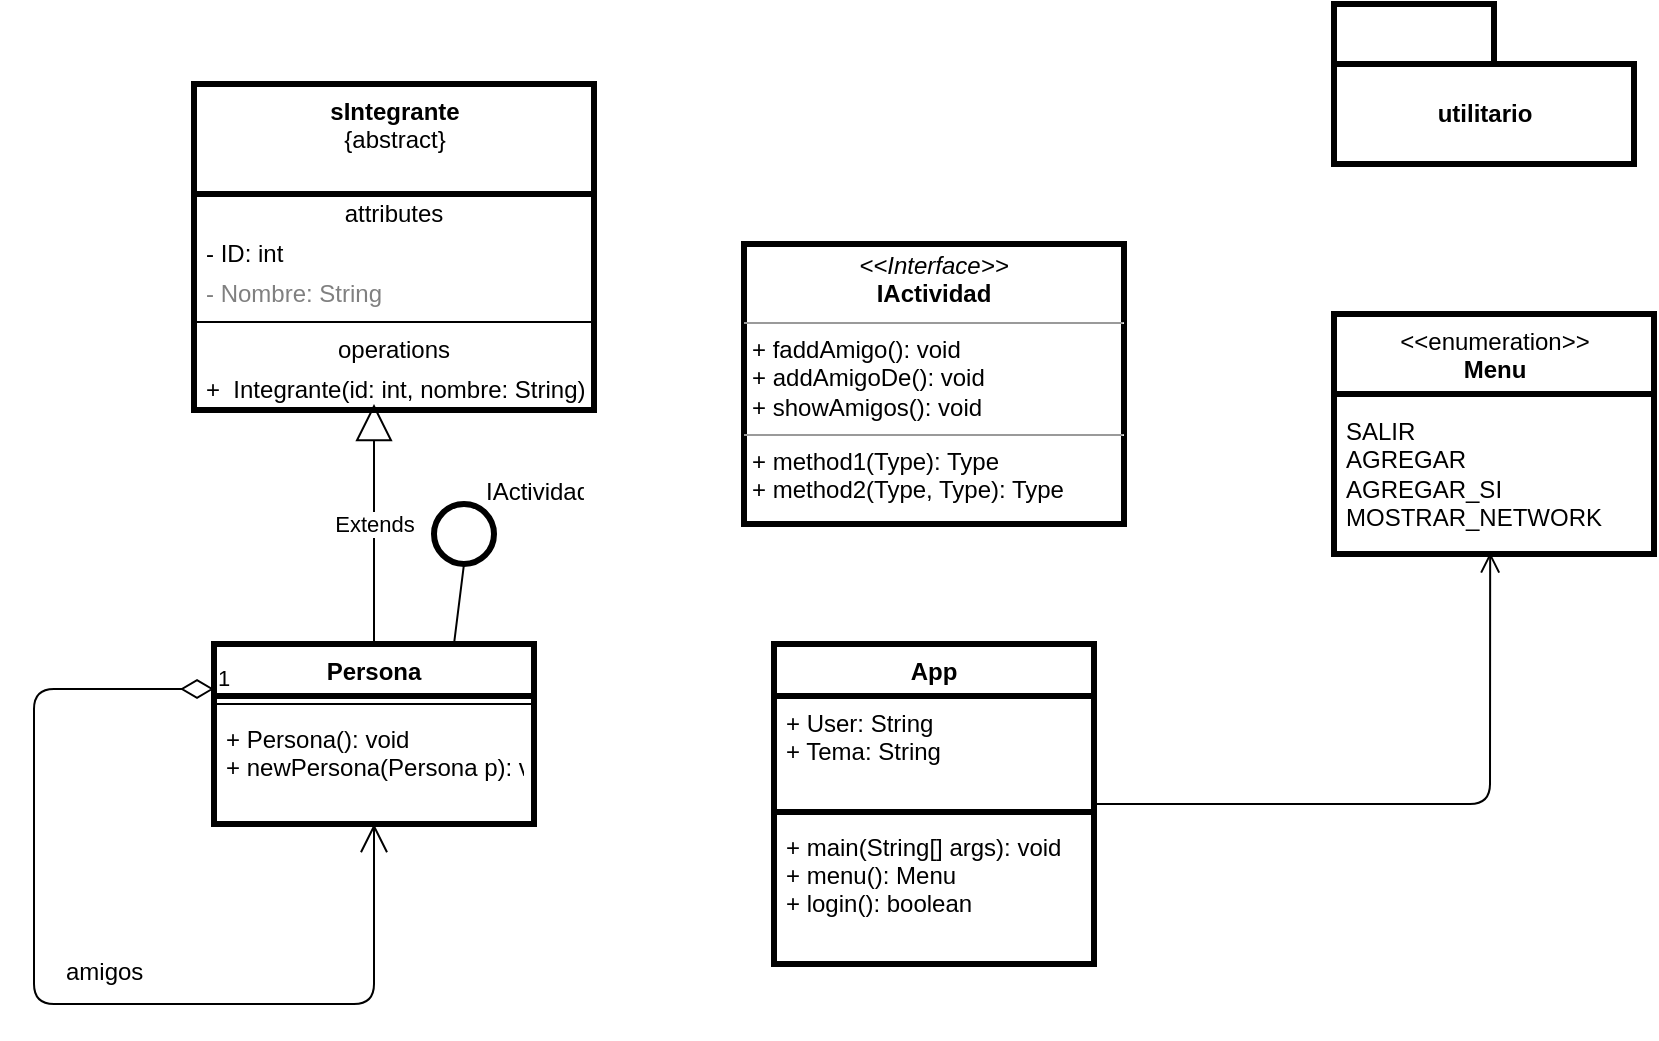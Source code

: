 <mxfile>
    <diagram id="4goH4DS25WapHp_QYNFk" name="Página-1">
        <mxGraphModel dx="486" dy="1393" grid="1" gridSize="10" guides="1" tooltips="1" connect="1" arrows="1" fold="1" page="1" pageScale="1" pageWidth="1169" pageHeight="827" math="0" shadow="0">
            <root>
                <mxCell id="0"/>
                <mxCell id="1" parent="0"/>
                <mxCell id="2" value="App" style="swimlane;fontStyle=1;align=center;verticalAlign=top;childLayout=stackLayout;horizontal=1;startSize=26;horizontalStack=0;resizeParent=1;resizeParentMax=0;resizeLast=0;collapsible=1;marginBottom=0;strokeWidth=3;" parent="1" vertex="1">
                    <mxGeometry x="400" y="320" width="160" height="160" as="geometry"/>
                </mxCell>
                <mxCell id="3" value="+ User: String&#10;+ Tema: String" style="text;strokeColor=none;fillColor=none;align=left;verticalAlign=top;spacingLeft=4;spacingRight=4;overflow=hidden;rotatable=0;points=[[0,0.5],[1,0.5]];portConstraint=eastwest;" parent="2" vertex="1">
                    <mxGeometry y="26" width="160" height="54" as="geometry"/>
                </mxCell>
                <mxCell id="4" value="" style="line;strokeWidth=3;fillColor=none;align=left;verticalAlign=middle;spacingTop=-1;spacingLeft=3;spacingRight=3;rotatable=0;labelPosition=right;points=[];portConstraint=eastwest;" parent="2" vertex="1">
                    <mxGeometry y="80" width="160" height="8" as="geometry"/>
                </mxCell>
                <mxCell id="5" value="+ main(String[] args): void&#10;+ menu(): Menu&#10;+ login(): boolean" style="text;strokeColor=none;fillColor=none;align=left;verticalAlign=top;spacingLeft=4;spacingRight=4;overflow=hidden;rotatable=0;points=[[0,0.5],[1,0.5]];portConstraint=eastwest;" parent="2" vertex="1">
                    <mxGeometry y="88" width="160" height="72" as="geometry"/>
                </mxCell>
                <mxCell id="6" value="&lt;p style=&quot;margin: 0px ; margin-top: 4px ; text-align: center&quot;&gt;&lt;i&gt;&amp;lt;&amp;lt;Interface&amp;gt;&amp;gt;&lt;/i&gt;&lt;br&gt;&lt;b&gt;IActividad&lt;/b&gt;&lt;/p&gt;&lt;hr size=&quot;1&quot;&gt;&lt;p style=&quot;margin: 0px ; margin-left: 4px&quot;&gt;+ faddAmigo(): void&lt;br&gt;+ addAmigoDe(): void&lt;/p&gt;&lt;p style=&quot;margin: 0px ; margin-left: 4px&quot;&gt;+ showAmigos(): void&lt;/p&gt;&lt;hr size=&quot;1&quot;&gt;&lt;p style=&quot;margin: 0px ; margin-left: 4px&quot;&gt;+ method1(Type): Type&lt;br&gt;+ method2(Type, Type): Type&lt;/p&gt;" style="verticalAlign=top;align=left;overflow=fill;fontSize=12;fontFamily=Helvetica;html=1;strokeWidth=3;perimeterSpacing=3;" vertex="1" parent="1">
                    <mxGeometry x="385" y="120" width="190" height="140" as="geometry"/>
                </mxCell>
                <mxCell id="7" value="&amp;lt;&amp;lt;enumeration&amp;gt;&amp;gt;&lt;br&gt;&lt;b&gt;Menu&lt;/b&gt;" style="swimlane;fontStyle=0;align=center;verticalAlign=top;childLayout=stackLayout;horizontal=1;startSize=40;horizontalStack=0;resizeParent=1;resizeParentMax=0;resizeLast=0;collapsible=0;marginBottom=0;html=1;strokeWidth=3;" vertex="1" parent="1">
                    <mxGeometry x="680" y="155" width="160" height="120" as="geometry"/>
                </mxCell>
                <mxCell id="8" value="SALIR&lt;br&gt;AGREGAR&lt;br&gt;AGREGAR_SI&lt;br&gt;MOSTRAR_NETWORK" style="text;html=1;strokeColor=none;fillColor=none;align=left;verticalAlign=middle;spacingLeft=4;spacingRight=4;overflow=hidden;rotatable=0;points=[[0,0.5],[1,0.5]];portConstraint=eastwest;" vertex="1" parent="7">
                    <mxGeometry y="40" width="160" height="80" as="geometry"/>
                </mxCell>
                <mxCell id="9" value="utilitario" style="shape=folder;fontStyle=1;tabWidth=80;tabHeight=30;tabPosition=left;html=1;boundedLbl=1;strokeWidth=3;" vertex="1" parent="1">
                    <mxGeometry x="680" width="150" height="80" as="geometry"/>
                </mxCell>
                <mxCell id="10" value="&lt;b&gt;sIntegrante&lt;br&gt;&lt;/b&gt;{abstract}" style="swimlane;fontStyle=0;align=center;verticalAlign=top;childLayout=stackLayout;horizontal=1;startSize=55;horizontalStack=0;resizeParent=1;resizeParentMax=0;resizeLast=0;collapsible=0;marginBottom=0;html=1;strokeWidth=3;" vertex="1" parent="1">
                    <mxGeometry x="110" y="40" width="200" height="163" as="geometry"/>
                </mxCell>
                <mxCell id="11" value="attributes" style="text;html=1;strokeColor=none;fillColor=none;align=center;verticalAlign=middle;spacingLeft=4;spacingRight=4;overflow=hidden;rotatable=0;points=[[0,0.5],[1,0.5]];portConstraint=eastwest;" vertex="1" parent="10">
                    <mxGeometry y="55" width="200" height="20" as="geometry"/>
                </mxCell>
                <mxCell id="12" value="- ID: int" style="text;html=1;strokeColor=none;fillColor=none;align=left;verticalAlign=middle;spacingLeft=4;spacingRight=4;overflow=hidden;rotatable=0;points=[[0,0.5],[1,0.5]];portConstraint=eastwest;" vertex="1" parent="10">
                    <mxGeometry y="75" width="200" height="20" as="geometry"/>
                </mxCell>
                <mxCell id="13" value="- Nombre: String" style="text;html=1;strokeColor=none;fillColor=none;align=left;verticalAlign=middle;spacingLeft=4;spacingRight=4;overflow=hidden;rotatable=0;points=[[0,0.5],[1,0.5]];portConstraint=eastwest;fontColor=#808080;" vertex="1" parent="10">
                    <mxGeometry y="95" width="200" height="20" as="geometry"/>
                </mxCell>
                <mxCell id="15" value="" style="line;strokeWidth=1;fillColor=none;align=left;verticalAlign=middle;spacingTop=-1;spacingLeft=3;spacingRight=3;rotatable=0;labelPosition=right;points=[];portConstraint=eastwest;" vertex="1" parent="10">
                    <mxGeometry y="115" width="200" height="8" as="geometry"/>
                </mxCell>
                <mxCell id="16" value="operations" style="text;html=1;strokeColor=none;fillColor=none;align=center;verticalAlign=middle;spacingLeft=4;spacingRight=4;overflow=hidden;rotatable=0;points=[[0,0.5],[1,0.5]];portConstraint=eastwest;" vertex="1" parent="10">
                    <mxGeometry y="123" width="200" height="20" as="geometry"/>
                </mxCell>
                <mxCell id="17" value="+&amp;nbsp; Integrante(id: int, nombre: String)" style="text;html=1;strokeColor=none;fillColor=none;align=left;verticalAlign=middle;spacingLeft=4;spacingRight=4;overflow=hidden;rotatable=0;points=[[0,0.5],[1,0.5]];portConstraint=eastwest;" vertex="1" parent="10">
                    <mxGeometry y="143" width="200" height="20" as="geometry"/>
                </mxCell>
                <mxCell id="21" value="Persona" style="swimlane;fontStyle=1;align=center;verticalAlign=top;childLayout=stackLayout;horizontal=1;startSize=26;horizontalStack=0;resizeParent=1;resizeParentMax=0;resizeLast=0;collapsible=1;marginBottom=0;strokeWidth=3;" vertex="1" parent="1">
                    <mxGeometry x="120" y="320" width="160" height="90" as="geometry"/>
                </mxCell>
                <mxCell id="23" value="" style="line;strokeWidth=1;fillColor=none;align=left;verticalAlign=middle;spacingTop=-1;spacingLeft=3;spacingRight=3;rotatable=0;labelPosition=right;points=[];portConstraint=eastwest;" vertex="1" parent="21">
                    <mxGeometry y="26" width="160" height="8" as="geometry"/>
                </mxCell>
                <mxCell id="24" value="+ Persona(): void&#10;+ newPersona(Persona p): void" style="text;strokeColor=none;fillColor=none;align=left;verticalAlign=top;spacingLeft=4;spacingRight=4;overflow=hidden;rotatable=0;points=[[0,0.5],[1,0.5]];portConstraint=eastwest;" vertex="1" parent="21">
                    <mxGeometry y="34" width="160" height="56" as="geometry"/>
                </mxCell>
                <mxCell id="25" value="1" style="endArrow=open;html=1;endSize=12;startArrow=diamondThin;startSize=14;startFill=0;edgeStyle=orthogonalEdgeStyle;align=left;verticalAlign=bottom;exitX=0;exitY=0.25;exitDx=0;exitDy=0;entryX=0.5;entryY=1;entryDx=0;entryDy=0;" edge="1" parent="1" source="21" target="21">
                    <mxGeometry x="-1" y="3" relative="1" as="geometry">
                        <mxPoint x="30" y="370" as="sourcePoint"/>
                        <mxPoint x="230" y="510" as="targetPoint"/>
                        <Array as="points">
                            <mxPoint x="30" y="343"/>
                            <mxPoint x="30" y="500"/>
                            <mxPoint x="200" y="500"/>
                        </Array>
                    </mxGeometry>
                </mxCell>
                <mxCell id="26" value="Extends" style="endArrow=block;endSize=16;endFill=0;html=1;exitX=0.5;exitY=0;exitDx=0;exitDy=0;entryX=0.45;entryY=0.85;entryDx=0;entryDy=0;entryPerimeter=0;" edge="1" parent="1" source="21" target="17">
                    <mxGeometry width="160" relative="1" as="geometry">
                        <mxPoint x="130" y="310" as="sourcePoint"/>
                        <mxPoint x="290" y="310" as="targetPoint"/>
                        <Array as="points"/>
                    </mxGeometry>
                </mxCell>
                <mxCell id="27" value="" style="ellipse;html=1;strokeWidth=3;" vertex="1" parent="1">
                    <mxGeometry x="230" y="250" width="30" height="30" as="geometry"/>
                </mxCell>
                <mxCell id="28" value="" style="endArrow=none;html=1;rounded=0;align=center;verticalAlign=top;endFill=0;labelBackgroundColor=none;endSize=6;entryX=0.75;entryY=0;entryDx=0;entryDy=0;exitX=0.5;exitY=1;exitDx=0;exitDy=0;" edge="1" source="27" parent="1" target="21">
                    <mxGeometry relative="1" as="geometry">
                        <mxPoint x="350" y="260" as="targetPoint"/>
                        <mxPoint x="240" y="280" as="sourcePoint"/>
                    </mxGeometry>
                </mxCell>
                <mxCell id="29" value="IActividad" style="text;strokeColor=none;fillColor=none;align=left;verticalAlign=top;spacingLeft=4;spacingRight=4;overflow=hidden;rotatable=0;points=[[0,0.5],[1,0.5]];portConstraint=eastwest;" vertex="1" parent="1">
                    <mxGeometry x="250" y="230" width="60" height="20" as="geometry"/>
                </mxCell>
                <mxCell id="30" value="amigos" style="text;strokeColor=none;fillColor=none;align=left;verticalAlign=top;spacingLeft=4;spacingRight=4;overflow=hidden;rotatable=0;points=[[0,0.5],[1,0.5]];portConstraint=eastwest;" vertex="1" parent="1">
                    <mxGeometry x="40" y="470" width="60" height="20" as="geometry"/>
                </mxCell>
                <mxCell id="31" value="" style="endArrow=open;startArrow=none;endFill=0;startFill=0;endSize=8;html=1;verticalAlign=bottom;labelBackgroundColor=none;strokeWidth=1;exitX=1;exitY=0.5;exitDx=0;exitDy=0;entryX=0.488;entryY=0.99;entryDx=0;entryDy=0;entryPerimeter=0;" edge="1" parent="1" source="2" target="8">
                    <mxGeometry width="160" relative="1" as="geometry">
                        <mxPoint x="610" y="413" as="sourcePoint"/>
                        <mxPoint x="770" y="413" as="targetPoint"/>
                        <Array as="points">
                            <mxPoint x="758" y="400"/>
                        </Array>
                    </mxGeometry>
                </mxCell>
            </root>
        </mxGraphModel>
    </diagram>
</mxfile>